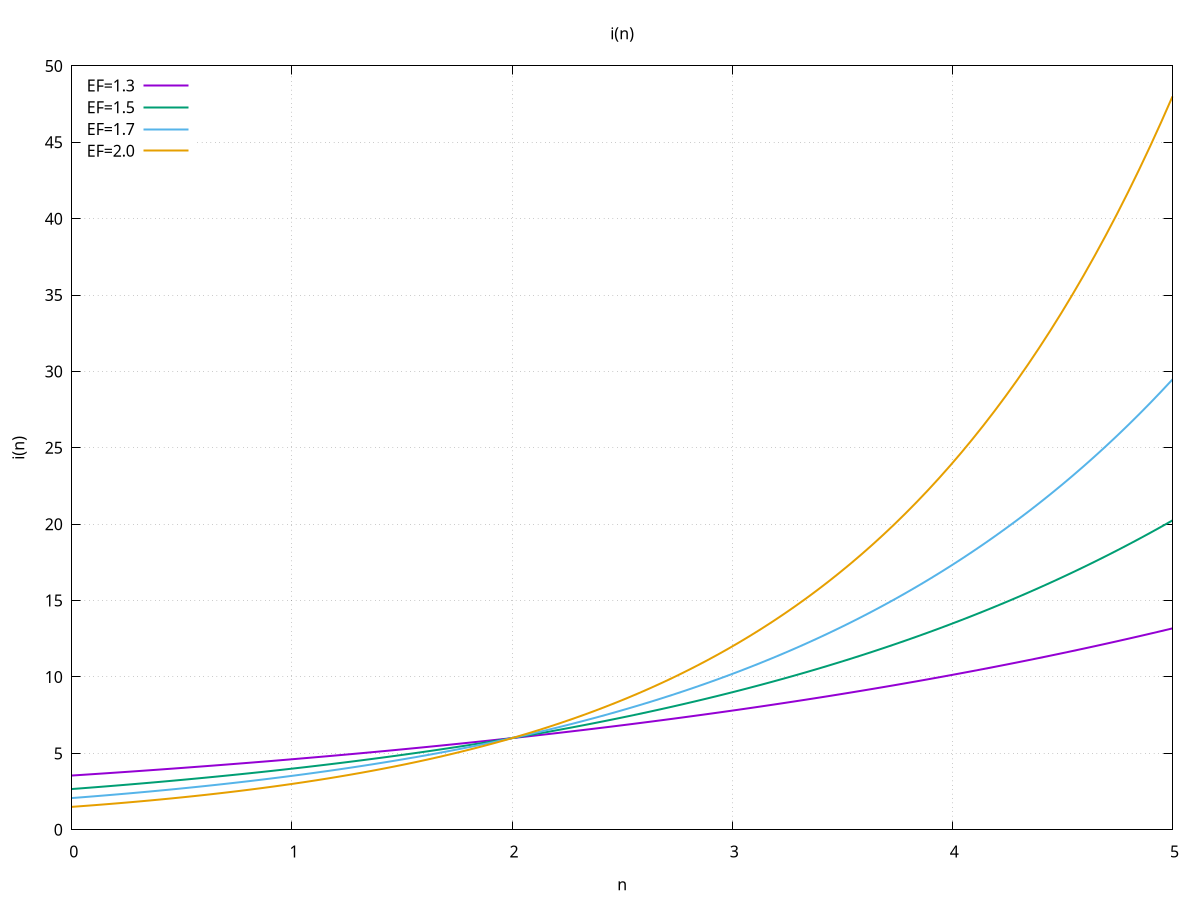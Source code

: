 set terminal pngcairo enhanced color size 800,600
set output 'interval.png'
set title 'i(n)'
set xlabel 'n'
set ylabel 'i(n)'
set grid
set xrange [0:5]
set key left top

i(x,ef) = 6.0*ef**(x-2.0)
plot i(x, 1.3) title "EF=1.3" with lines lw 2, \
     i(x, 1.5) title "EF=1.5" with lines lw 2, \
     i(x, 1.7) title "EF=1.7" with lines lw 2, \
     i(x, 2.0) title "EF=2.0" with lines lw 2
